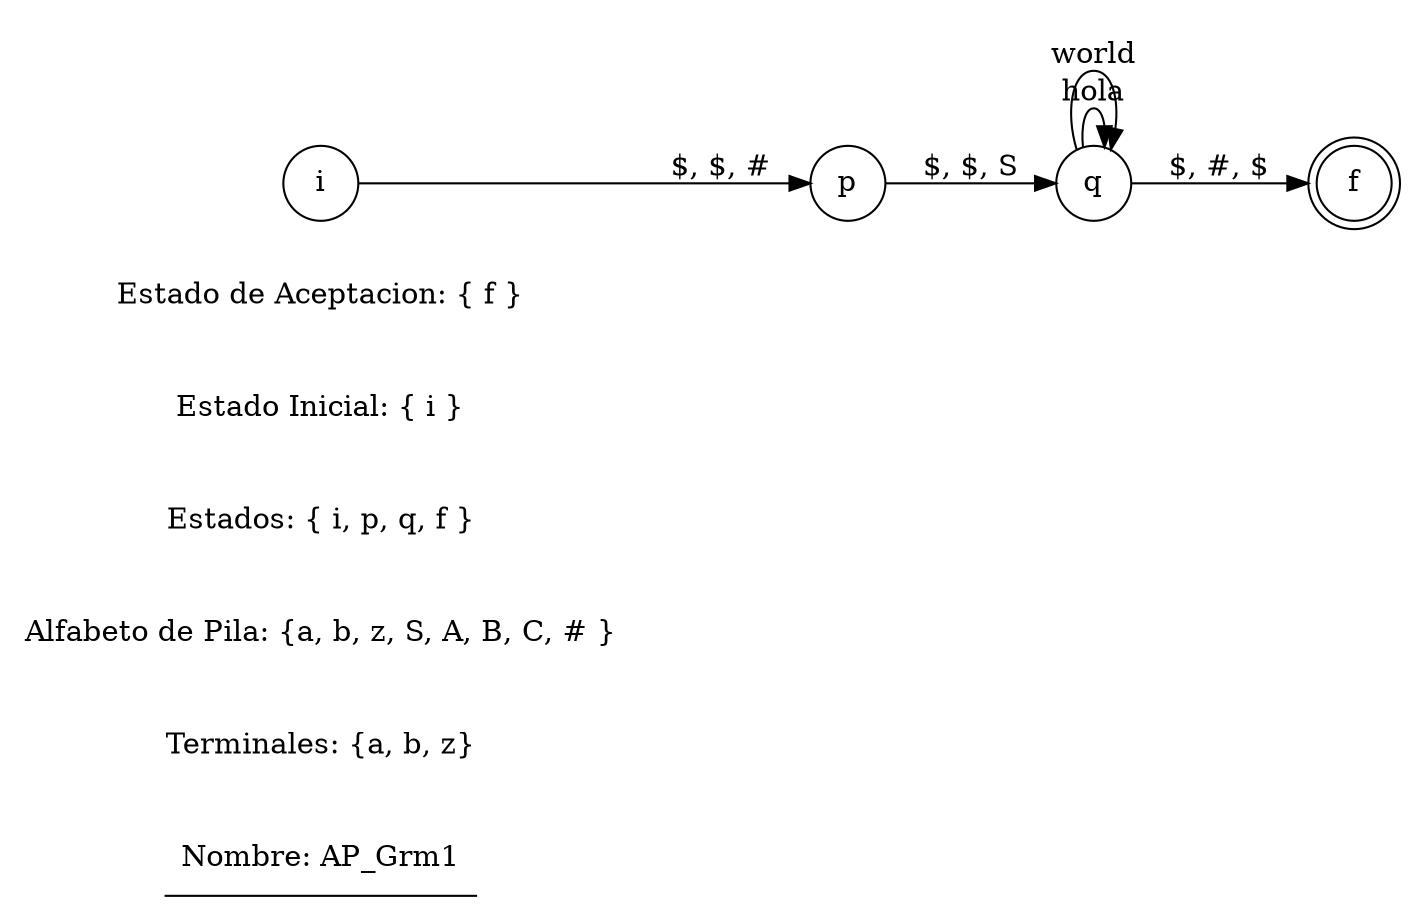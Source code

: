 digraph G{
rankdir=LR
A[label="Nombre: AP_Grm1",shape="underline"]
F[label="Terminales: {a, b, z}",shape="none"]
B[label="Alfabeto de Pila: {a, b, z, S, A, B, C, # }",shape="none"]
C[label="Estados: { i, p, q, f }",shape="none"]
D[label="Estado Inicial: { i }",shape="none"]
E[label="Estado de Aceptacion: { f }",shape="none"]
G[label="i",shape="circle"]
H[label="p",shape="circle"]
I[label="q",shape="circle"]
J[label="f",shape="doublecircle"]
G -> H [label="$, $, #"]
H -> I [label="$, $, S"]
I -> J [label="$, #, $"]
I -> I [label="hola"]
I -> I [label="world"]

}